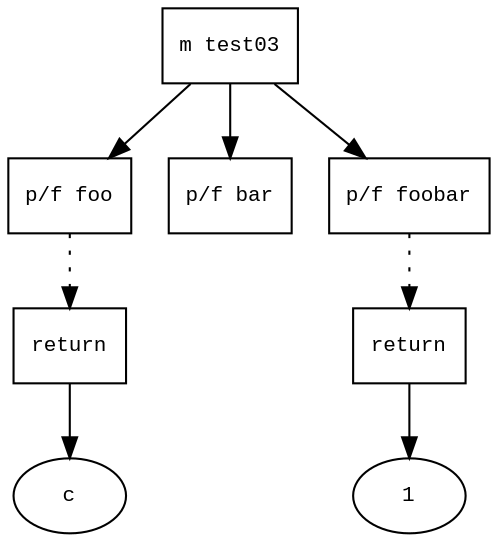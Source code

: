 digraph AST {
  graph [fontname="Times New Roman",fontsize=10];
  node  [fontname="Courier New",fontsize=10];
  edge  [fontname="Times New Roman",fontsize=10];

  node0 [label="m test03",shape=box];
  node1 [label="p/f foo",shape=box];
  node3 [label="return",shape=box];
  node2 [label="c",shape=ellipse];
  node3->node2;
  node1 -> node3 [style=dotted];
  node0 -> node1;
  node4 [label="p/f bar",shape=box];
  node0 -> node4;
  node5 [label="p/f foobar",shape=box];
  node7 [label="return",shape=box];
  node6 [label="1",shape=ellipse];
  node7->node6;
  node5 -> node7 [style=dotted];
  node0 -> node5;
}
